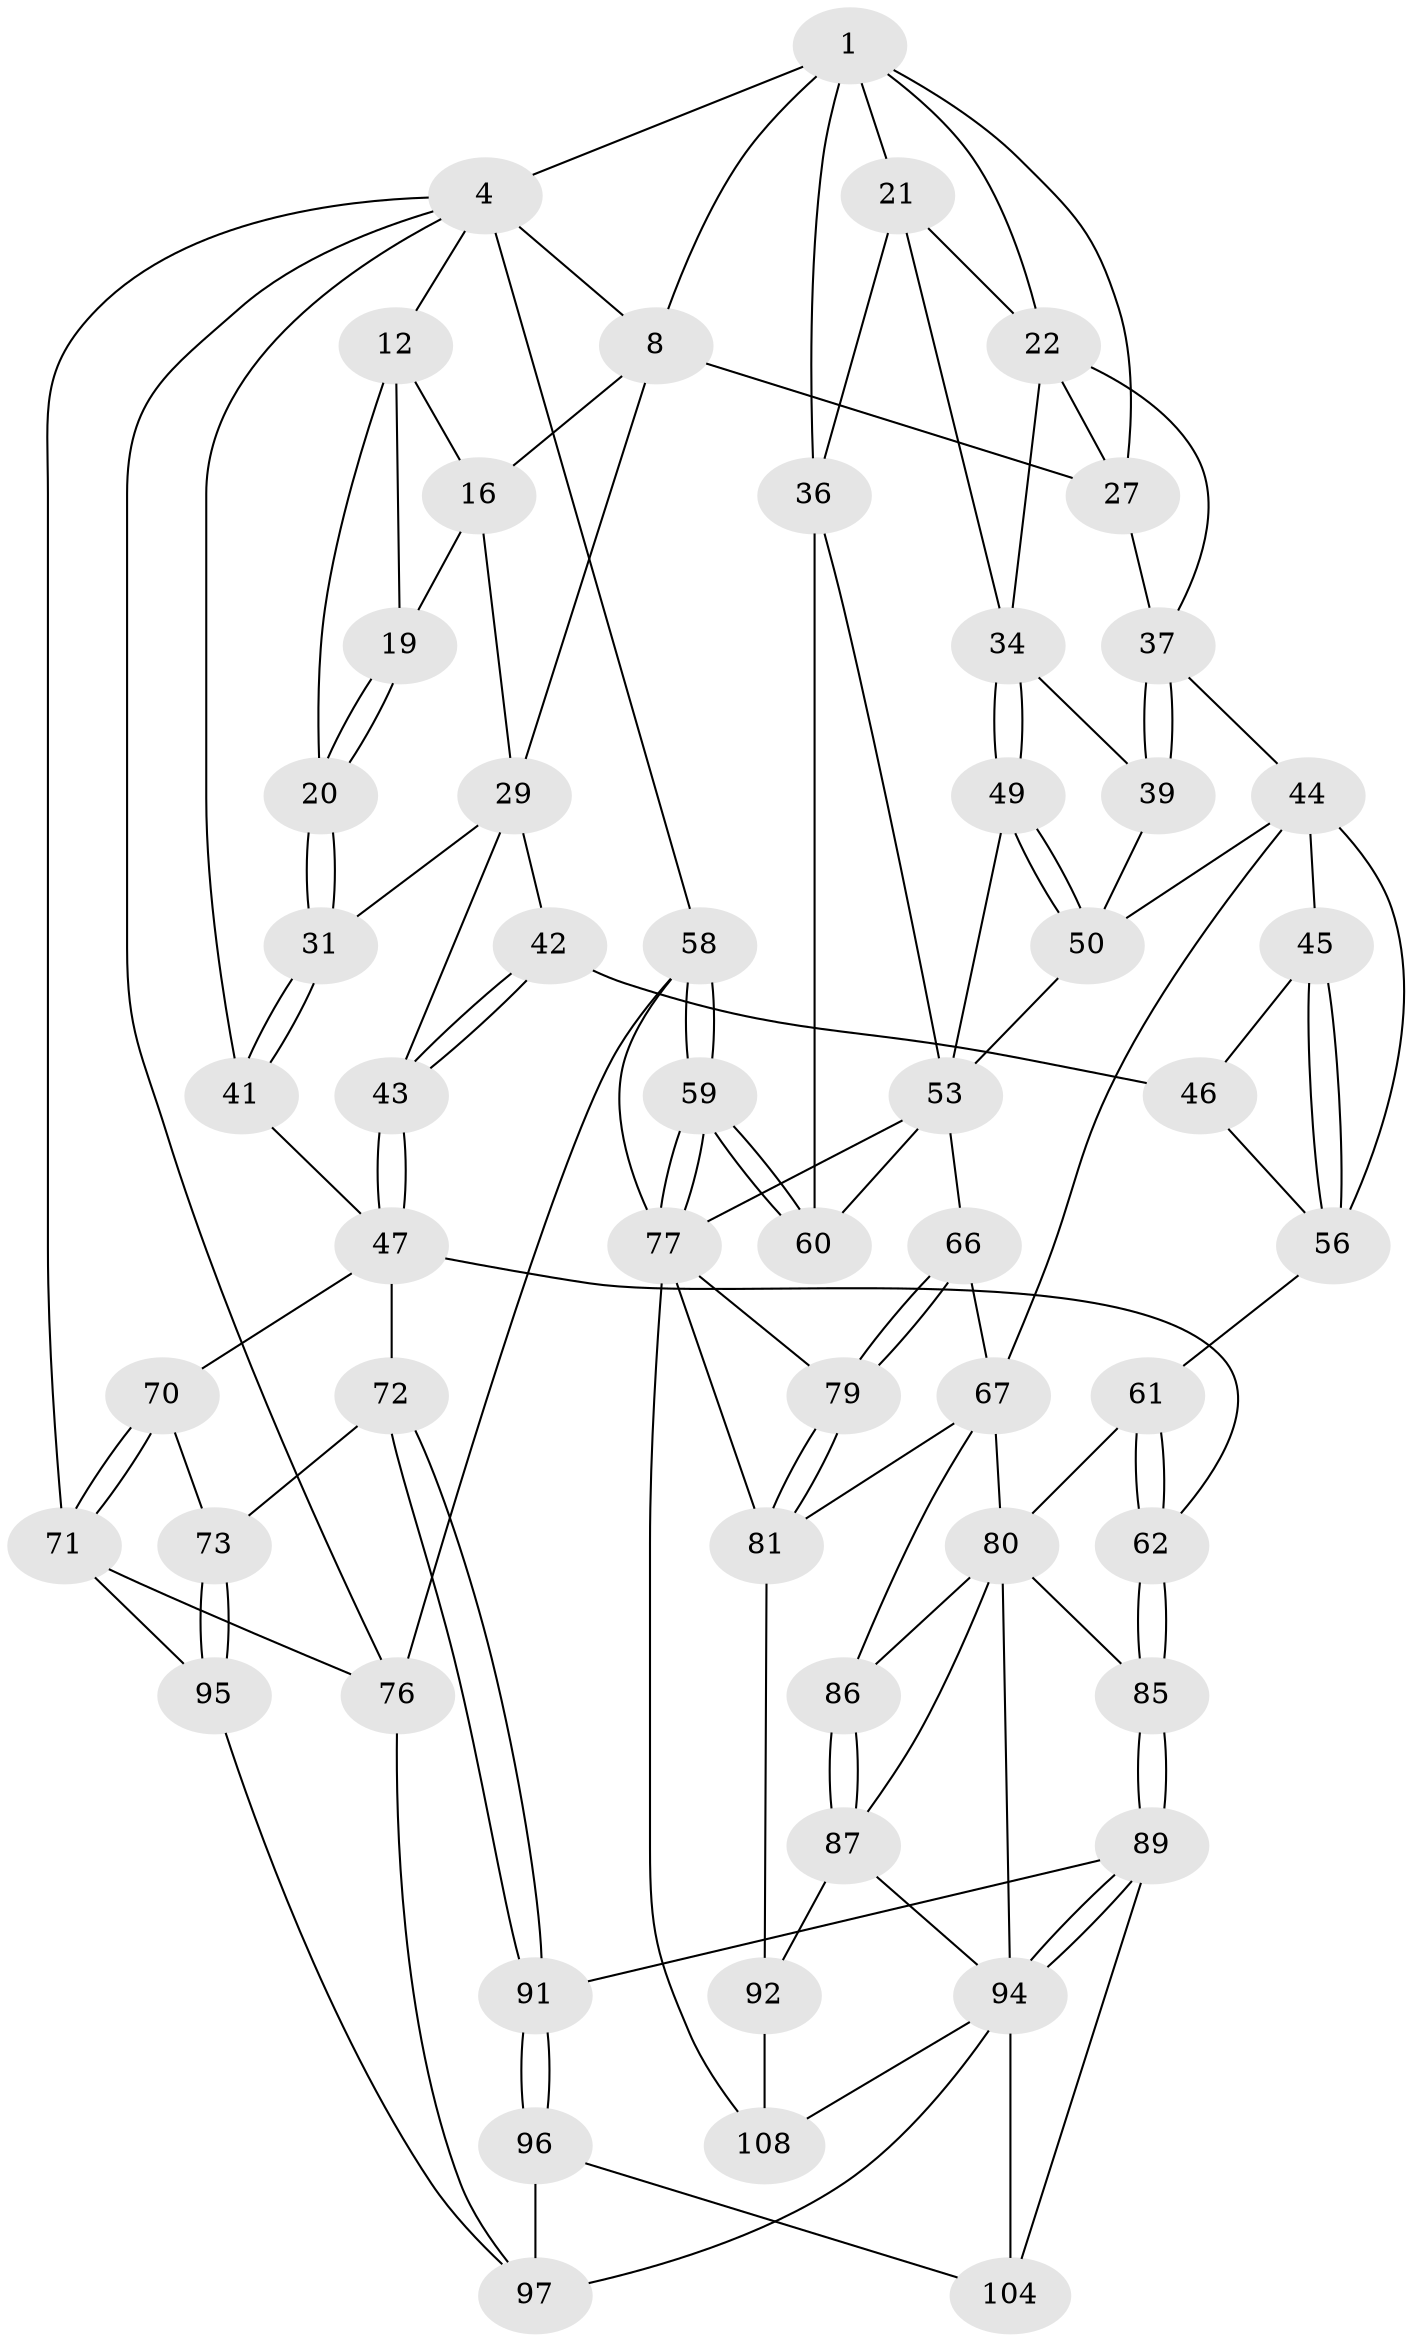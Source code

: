 // original degree distribution, {3: 0.02702702702702703, 5: 0.5135135135135135, 6: 0.22522522522522523, 4: 0.23423423423423423}
// Generated by graph-tools (version 1.1) at 2025/17/03/09/25 04:17:22]
// undirected, 55 vertices, 129 edges
graph export_dot {
graph [start="1"]
  node [color=gray90,style=filled];
  1 [pos="+0.7730704639147948+0.009465423224587838",super="+2+6"];
  4 [pos="+1+0",super="+5+10"];
  8 [pos="+0.5372660326004395+0",super="+9+23"];
  12 [pos="+0.12797261389694584+0",super="+13"];
  16 [pos="+0.34296016983710204+0.08019251457194504",super="+17"];
  19 [pos="+0.22244630141156546+0.14833575006933727"];
  20 [pos="+0.10820625701506711+0.20838586355990724"];
  21 [pos="+0.8606781368952506+0.14302264230187794",super="+33"];
  22 [pos="+0.8191003916396333+0.15226611521166808",super="+25"];
  27 [pos="+0.6387762237604004+0.09773913000723534",super="+28"];
  29 [pos="+0.317051306613737+0.23787597768463353",super="+32+30"];
  31 [pos="+0.09977298696745794+0.22127663165626799"];
  34 [pos="+0.8867173885771901+0.3388543904617477",super="+35"];
  36 [pos="+1+0.1314158774269378",super="+52"];
  37 [pos="+0.6675428865626697+0.2891451913589353",super="+38"];
  39 [pos="+0.7683801004154118+0.41015580531199775"];
  41 [pos="+0+0.3234422734912652"];
  42 [pos="+0.3126791753066151+0.4099242649961908"];
  43 [pos="+0.2923838938698592+0.41917304308234815"];
  44 [pos="+0.5578472768064355+0.3311315109066193",super="+54"];
  45 [pos="+0.4918680948287147+0.4162188969205968"];
  46 [pos="+0.4105753751634435+0.43118102114721035"];
  47 [pos="+0.23725674097978516+0.48503617278935707",super="+63+48"];
  49 [pos="+0.9718930250735166+0.3955575349086574"];
  50 [pos="+0.7816757873733645+0.516745558179199",super="+51"];
  53 [pos="+1+0.40677881071396926",super="+64"];
  56 [pos="+0.5469757617546723+0.5675893613703791",super="+57"];
  58 [pos="+1+1"];
  59 [pos="+1+0.7200396513384234"];
  60 [pos="+1+0.4825862169665613"];
  61 [pos="+0.32817518703394083+0.6367380877807286"];
  62 [pos="+0.30424295110680544+0.6438762827455486"];
  66 [pos="+0.8114108681199067+0.5748073334580087"];
  67 [pos="+0.7217121439689264+0.6709536986988327",super="+68"];
  70 [pos="+0.07413480100436905+0.6815312819678089"];
  71 [pos="+0+0.6734841538816417",super="+75"];
  72 [pos="+0.25733498336885763+0.6722745112779541"];
  73 [pos="+0.1453729782796728+0.7259517620717606"];
  76 [pos="+0+1"];
  77 [pos="+0.9422220463427604+0.698060826619039",super="+78"];
  79 [pos="+0.8558360054413087+0.7710515449232732"];
  80 [pos="+0.3371014907234738+0.6373962571466705",super="+83"];
  81 [pos="+0.804711268653342+0.7827244109613317",super="+82+100"];
  85 [pos="+0.3303770650294186+0.6967740179295567"];
  86 [pos="+0.5800725394099217+0.6653173882545468"];
  87 [pos="+0.581552334893185+0.678724362976855",super="+93"];
  89 [pos="+0.3492168308888389+0.8075291195737428",super="+90"];
  91 [pos="+0.266008640105915+0.8433885325622232"];
  92 [pos="+0.6867895426525873+0.8420135809070509",super="+102"];
  94 [pos="+0.44084577125162294+0.8285394384649841",super="+98"];
  95 [pos="+0.15189280555568205+0.850470229567579"];
  96 [pos="+0.22523507374268498+0.8619115567175772",super="+107"];
  97 [pos="+0.15897109091475597+0.8570464910462182",super="+110"];
  104 [pos="+0.4735640087963934+0.9644059028137935",super="+106+105"];
  108 [pos="+0.6270592711147367+1"];
  1 -- 4;
  1 -- 21;
  1 -- 36;
  1 -- 8;
  1 -- 27;
  1 -- 22;
  4 -- 58;
  4 -- 8 [weight=2];
  4 -- 71;
  4 -- 41;
  4 -- 12;
  4 -- 76;
  8 -- 16 [weight=2];
  8 -- 27;
  8 -- 29;
  12 -- 20;
  12 -- 16;
  12 -- 19;
  16 -- 29;
  16 -- 19;
  19 -- 20;
  19 -- 20;
  20 -- 31;
  20 -- 31;
  21 -- 22;
  21 -- 34;
  21 -- 36;
  22 -- 34;
  22 -- 27;
  22 -- 37;
  27 -- 37;
  29 -- 42;
  29 -- 43;
  29 -- 31;
  31 -- 41;
  31 -- 41;
  34 -- 49;
  34 -- 49;
  34 -- 39;
  36 -- 53;
  36 -- 60;
  37 -- 39;
  37 -- 39;
  37 -- 44;
  39 -- 50;
  41 -- 47;
  42 -- 43;
  42 -- 43;
  42 -- 46;
  43 -- 47;
  43 -- 47;
  44 -- 45;
  44 -- 56;
  44 -- 50;
  44 -- 67;
  45 -- 46;
  45 -- 56;
  45 -- 56;
  46 -- 56;
  47 -- 72;
  47 -- 62;
  47 -- 70;
  49 -- 50;
  49 -- 50;
  49 -- 53;
  50 -- 53;
  53 -- 66;
  53 -- 60;
  53 -- 77;
  56 -- 61;
  58 -- 59;
  58 -- 59;
  58 -- 76;
  58 -- 77;
  59 -- 60;
  59 -- 60;
  59 -- 77;
  59 -- 77;
  61 -- 62;
  61 -- 62;
  61 -- 80;
  62 -- 85;
  62 -- 85;
  66 -- 67;
  66 -- 79;
  66 -- 79;
  67 -- 81;
  67 -- 80;
  67 -- 86;
  70 -- 71;
  70 -- 71;
  70 -- 73;
  71 -- 76;
  71 -- 95;
  72 -- 73;
  72 -- 91;
  72 -- 91;
  73 -- 95;
  73 -- 95;
  76 -- 97;
  77 -- 108;
  77 -- 79;
  77 -- 81;
  79 -- 81;
  79 -- 81;
  80 -- 85;
  80 -- 86;
  80 -- 87;
  80 -- 94;
  81 -- 92 [weight=2];
  85 -- 89;
  85 -- 89;
  86 -- 87;
  86 -- 87;
  87 -- 92;
  87 -- 94;
  89 -- 94;
  89 -- 94;
  89 -- 91;
  89 -- 104;
  91 -- 96;
  91 -- 96;
  92 -- 108;
  94 -- 97;
  94 -- 104;
  94 -- 108;
  95 -- 97;
  96 -- 97 [weight=2];
  96 -- 104;
}
